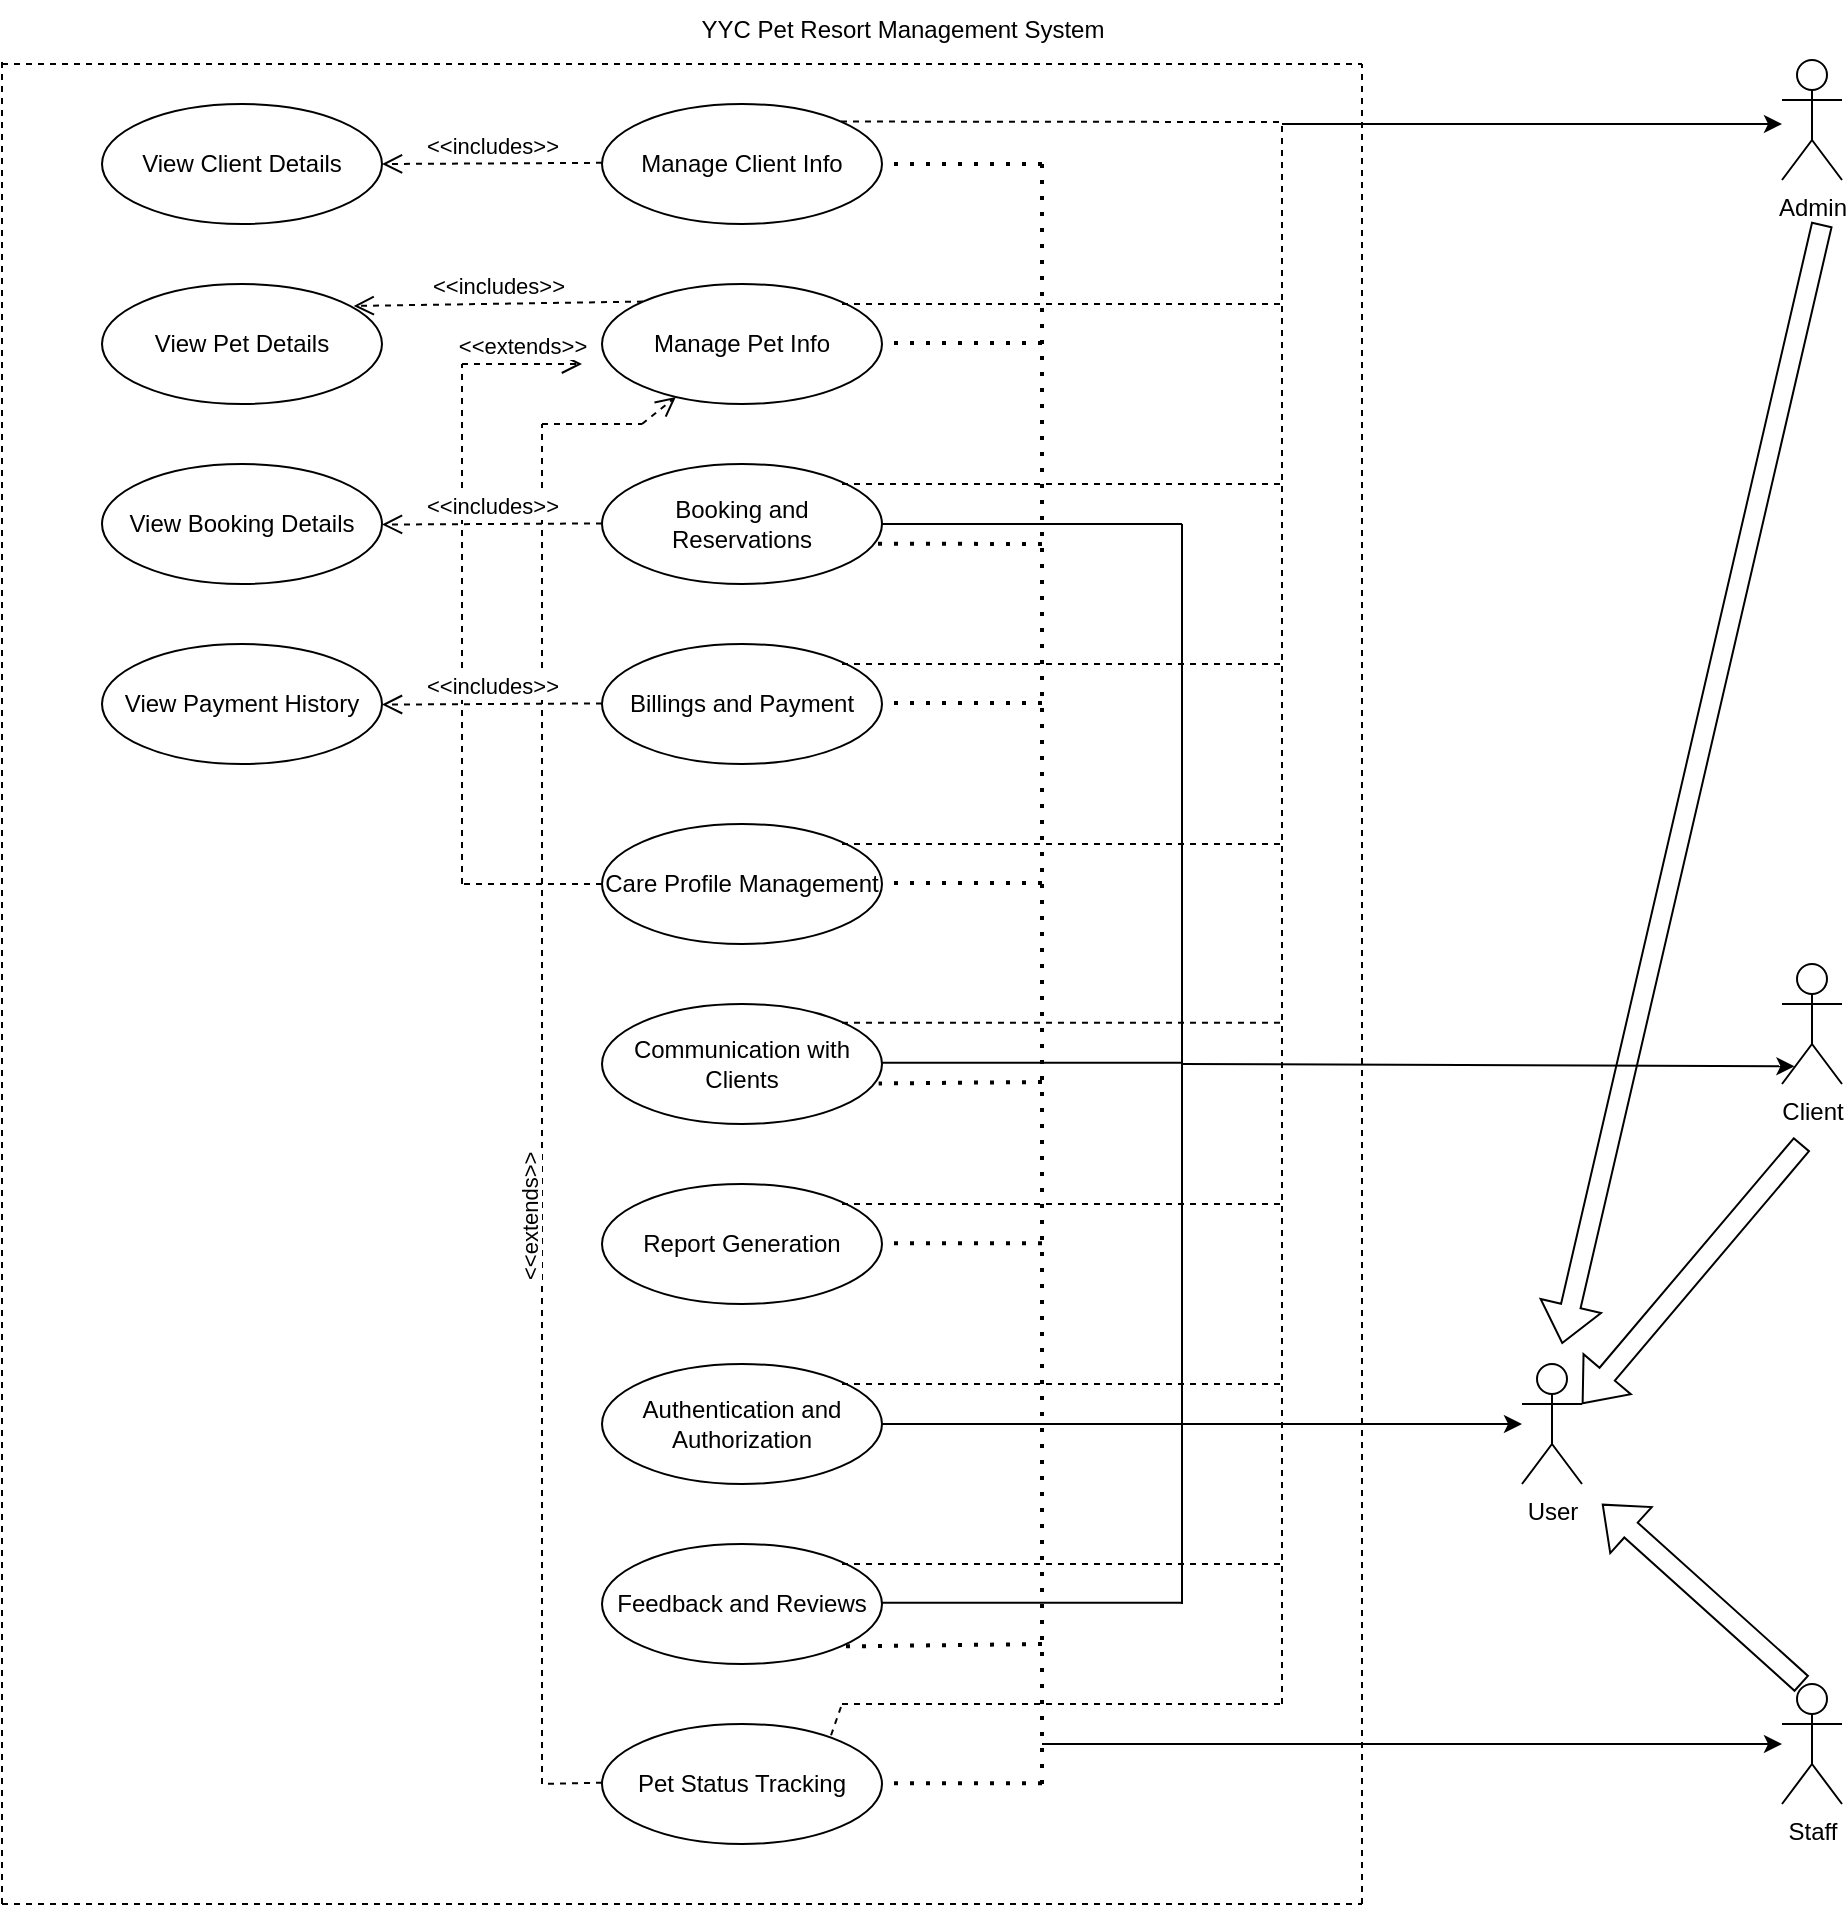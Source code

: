 <mxfile version="24.2.3" type="device">
  <diagram name="Page-1" id="BO2Bcjour1i1yFti-M1L">
    <mxGraphModel dx="2730" dy="833" grid="1" gridSize="10" guides="1" tooltips="1" connect="1" arrows="1" fold="1" page="1" pageScale="1" pageWidth="850" pageHeight="1100" math="0" shadow="0">
      <root>
        <mxCell id="0" />
        <mxCell id="1" parent="0" />
        <mxCell id="xWw-_O6BXOB9mBb_UPjp-1" value="Staff" style="shape=umlActor;verticalLabelPosition=bottom;verticalAlign=top;html=1;" vertex="1" parent="1">
          <mxGeometry x="690" y="850" width="30" height="60" as="geometry" />
        </mxCell>
        <mxCell id="xWw-_O6BXOB9mBb_UPjp-2" value="Client" style="shape=umlActor;verticalLabelPosition=bottom;verticalAlign=top;html=1;" vertex="1" parent="1">
          <mxGeometry x="690" y="490" width="30" height="60" as="geometry" />
        </mxCell>
        <mxCell id="xWw-_O6BXOB9mBb_UPjp-3" value="Admin" style="shape=umlActor;verticalLabelPosition=bottom;verticalAlign=top;html=1;" vertex="1" parent="1">
          <mxGeometry x="690" y="38" width="30" height="60" as="geometry" />
        </mxCell>
        <mxCell id="xWw-_O6BXOB9mBb_UPjp-4" value="Manage Client Info" style="ellipse;whiteSpace=wrap;html=1;" vertex="1" parent="1">
          <mxGeometry x="100" y="60" width="140" height="60" as="geometry" />
        </mxCell>
        <mxCell id="xWw-_O6BXOB9mBb_UPjp-7" value="Manage Pet Info" style="ellipse;whiteSpace=wrap;html=1;" vertex="1" parent="1">
          <mxGeometry x="100" y="150" width="140" height="60" as="geometry" />
        </mxCell>
        <mxCell id="xWw-_O6BXOB9mBb_UPjp-8" value="Booking and Reservations" style="ellipse;whiteSpace=wrap;html=1;" vertex="1" parent="1">
          <mxGeometry x="100" y="240" width="140" height="60" as="geometry" />
        </mxCell>
        <mxCell id="xWw-_O6BXOB9mBb_UPjp-9" value="Billings and Payment" style="ellipse;whiteSpace=wrap;html=1;" vertex="1" parent="1">
          <mxGeometry x="100" y="330" width="140" height="60" as="geometry" />
        </mxCell>
        <mxCell id="xWw-_O6BXOB9mBb_UPjp-10" value="Care Profile Management" style="ellipse;whiteSpace=wrap;html=1;" vertex="1" parent="1">
          <mxGeometry x="100" y="420" width="140" height="60" as="geometry" />
        </mxCell>
        <mxCell id="xWw-_O6BXOB9mBb_UPjp-11" value="Communication with Clients" style="ellipse;whiteSpace=wrap;html=1;" vertex="1" parent="1">
          <mxGeometry x="100" y="510" width="140" height="60" as="geometry" />
        </mxCell>
        <mxCell id="xWw-_O6BXOB9mBb_UPjp-12" value="Report Generation" style="ellipse;whiteSpace=wrap;html=1;" vertex="1" parent="1">
          <mxGeometry x="100" y="600" width="140" height="60" as="geometry" />
        </mxCell>
        <mxCell id="xWw-_O6BXOB9mBb_UPjp-104" style="edgeStyle=orthogonalEdgeStyle;rounded=0;orthogonalLoop=1;jettySize=auto;html=1;" edge="1" parent="1" source="xWw-_O6BXOB9mBb_UPjp-13" target="xWw-_O6BXOB9mBb_UPjp-103">
          <mxGeometry relative="1" as="geometry" />
        </mxCell>
        <mxCell id="xWw-_O6BXOB9mBb_UPjp-13" value="Authentication and Authorization" style="ellipse;whiteSpace=wrap;html=1;" vertex="1" parent="1">
          <mxGeometry x="100" y="690" width="140" height="60" as="geometry" />
        </mxCell>
        <mxCell id="xWw-_O6BXOB9mBb_UPjp-14" value="Feedback and Reviews" style="ellipse;whiteSpace=wrap;html=1;" vertex="1" parent="1">
          <mxGeometry x="100" y="780" width="140" height="60" as="geometry" />
        </mxCell>
        <mxCell id="xWw-_O6BXOB9mBb_UPjp-15" value="Pet Status Tracking" style="ellipse;whiteSpace=wrap;html=1;" vertex="1" parent="1">
          <mxGeometry x="100" y="870" width="140" height="60" as="geometry" />
        </mxCell>
        <mxCell id="xWw-_O6BXOB9mBb_UPjp-16" value="" style="endArrow=none;dashed=1;html=1;rounded=0;" edge="1" parent="1">
          <mxGeometry width="50" height="50" relative="1" as="geometry">
            <mxPoint x="-200" y="40" as="sourcePoint" />
            <mxPoint x="480" y="40" as="targetPoint" />
          </mxGeometry>
        </mxCell>
        <mxCell id="xWw-_O6BXOB9mBb_UPjp-18" value="" style="endArrow=none;dashed=1;html=1;rounded=0;" edge="1" parent="1">
          <mxGeometry width="50" height="50" relative="1" as="geometry">
            <mxPoint x="-200" y="960" as="sourcePoint" />
            <mxPoint x="480" y="960" as="targetPoint" />
          </mxGeometry>
        </mxCell>
        <mxCell id="xWw-_O6BXOB9mBb_UPjp-20" value="YYC Pet Resort Management System" style="text;html=1;align=center;verticalAlign=middle;resizable=0;points=[];autosize=1;strokeColor=none;fillColor=none;" vertex="1" parent="1">
          <mxGeometry x="140" y="8" width="220" height="30" as="geometry" />
        </mxCell>
        <mxCell id="xWw-_O6BXOB9mBb_UPjp-21" value="" style="endArrow=none;dashed=1;html=1;rounded=0;" edge="1" parent="1">
          <mxGeometry width="50" height="50" relative="1" as="geometry">
            <mxPoint x="480" y="960" as="sourcePoint" />
            <mxPoint x="480" y="40" as="targetPoint" />
          </mxGeometry>
        </mxCell>
        <mxCell id="xWw-_O6BXOB9mBb_UPjp-28" value="" style="endArrow=none;html=1;rounded=0;exitX=1;exitY=0.5;exitDx=0;exitDy=0;" edge="1" parent="1" source="xWw-_O6BXOB9mBb_UPjp-8">
          <mxGeometry width="50" height="50" relative="1" as="geometry">
            <mxPoint x="300" y="460" as="sourcePoint" />
            <mxPoint x="390" y="270" as="targetPoint" />
          </mxGeometry>
        </mxCell>
        <mxCell id="xWw-_O6BXOB9mBb_UPjp-29" value="" style="endArrow=none;html=1;rounded=0;exitX=1;exitY=0.5;exitDx=0;exitDy=0;" edge="1" parent="1">
          <mxGeometry width="50" height="50" relative="1" as="geometry">
            <mxPoint x="240" y="539.37" as="sourcePoint" />
            <mxPoint x="390" y="539.37" as="targetPoint" />
          </mxGeometry>
        </mxCell>
        <mxCell id="xWw-_O6BXOB9mBb_UPjp-30" value="" style="endArrow=none;html=1;rounded=0;exitX=1;exitY=0.5;exitDx=0;exitDy=0;" edge="1" parent="1">
          <mxGeometry width="50" height="50" relative="1" as="geometry">
            <mxPoint x="240" y="809.38" as="sourcePoint" />
            <mxPoint x="390" y="809.38" as="targetPoint" />
          </mxGeometry>
        </mxCell>
        <mxCell id="xWw-_O6BXOB9mBb_UPjp-31" value="" style="endArrow=none;html=1;rounded=0;" edge="1" parent="1">
          <mxGeometry width="50" height="50" relative="1" as="geometry">
            <mxPoint x="390" y="810" as="sourcePoint" />
            <mxPoint x="390" y="270" as="targetPoint" />
          </mxGeometry>
        </mxCell>
        <mxCell id="xWw-_O6BXOB9mBb_UPjp-34" value="" style="endArrow=classic;html=1;rounded=0;entryX=0.207;entryY=0.852;entryDx=0;entryDy=0;entryPerimeter=0;" edge="1" parent="1" target="xWw-_O6BXOB9mBb_UPjp-2">
          <mxGeometry width="50" height="50" relative="1" as="geometry">
            <mxPoint x="390" y="540" as="sourcePoint" />
            <mxPoint x="670" y="540" as="targetPoint" />
          </mxGeometry>
        </mxCell>
        <mxCell id="xWw-_O6BXOB9mBb_UPjp-53" value="" style="endArrow=none;dashed=1;html=1;dashPattern=1 3;strokeWidth=2;rounded=0;entryX=1;entryY=0.5;entryDx=0;entryDy=0;" edge="1" parent="1" target="xWw-_O6BXOB9mBb_UPjp-4">
          <mxGeometry width="50" height="50" relative="1" as="geometry">
            <mxPoint x="320" y="90" as="sourcePoint" />
            <mxPoint x="160" y="280" as="targetPoint" />
          </mxGeometry>
        </mxCell>
        <mxCell id="xWw-_O6BXOB9mBb_UPjp-54" value="" style="endArrow=none;dashed=1;html=1;dashPattern=1 3;strokeWidth=2;rounded=0;entryX=1;entryY=0.5;entryDx=0;entryDy=0;" edge="1" parent="1">
          <mxGeometry width="50" height="50" relative="1" as="geometry">
            <mxPoint x="320" y="179.5" as="sourcePoint" />
            <mxPoint x="240" y="179.5" as="targetPoint" />
          </mxGeometry>
        </mxCell>
        <mxCell id="xWw-_O6BXOB9mBb_UPjp-55" value="" style="endArrow=none;dashed=1;html=1;dashPattern=1 3;strokeWidth=2;rounded=0;entryX=0.965;entryY=0.664;entryDx=0;entryDy=0;entryPerimeter=0;" edge="1" parent="1" target="xWw-_O6BXOB9mBb_UPjp-8">
          <mxGeometry width="50" height="50" relative="1" as="geometry">
            <mxPoint x="320" y="280" as="sourcePoint" />
            <mxPoint x="240" y="280" as="targetPoint" />
          </mxGeometry>
        </mxCell>
        <mxCell id="xWw-_O6BXOB9mBb_UPjp-56" value="" style="endArrow=none;dashed=1;html=1;dashPattern=1 3;strokeWidth=2;rounded=0;entryX=1;entryY=0.5;entryDx=0;entryDy=0;" edge="1" parent="1">
          <mxGeometry width="50" height="50" relative="1" as="geometry">
            <mxPoint x="320" y="359.5" as="sourcePoint" />
            <mxPoint x="240" y="359.5" as="targetPoint" />
          </mxGeometry>
        </mxCell>
        <mxCell id="xWw-_O6BXOB9mBb_UPjp-57" value="" style="endArrow=none;dashed=1;html=1;dashPattern=1 3;strokeWidth=2;rounded=0;entryX=1;entryY=0.5;entryDx=0;entryDy=0;" edge="1" parent="1">
          <mxGeometry width="50" height="50" relative="1" as="geometry">
            <mxPoint x="320" y="449.5" as="sourcePoint" />
            <mxPoint x="240" y="449.5" as="targetPoint" />
          </mxGeometry>
        </mxCell>
        <mxCell id="xWw-_O6BXOB9mBb_UPjp-58" value="" style="endArrow=none;dashed=1;html=1;dashPattern=1 3;strokeWidth=2;rounded=0;entryX=0.988;entryY=0.662;entryDx=0;entryDy=0;entryPerimeter=0;" edge="1" parent="1" target="xWw-_O6BXOB9mBb_UPjp-11">
          <mxGeometry width="50" height="50" relative="1" as="geometry">
            <mxPoint x="320" y="549" as="sourcePoint" />
            <mxPoint x="240" y="549" as="targetPoint" />
          </mxGeometry>
        </mxCell>
        <mxCell id="xWw-_O6BXOB9mBb_UPjp-59" value="" style="endArrow=none;dashed=1;html=1;dashPattern=1 3;strokeWidth=2;rounded=0;entryX=1;entryY=0.5;entryDx=0;entryDy=0;" edge="1" parent="1">
          <mxGeometry width="50" height="50" relative="1" as="geometry">
            <mxPoint x="320" y="629.66" as="sourcePoint" />
            <mxPoint x="240" y="629.66" as="targetPoint" />
          </mxGeometry>
        </mxCell>
        <mxCell id="xWw-_O6BXOB9mBb_UPjp-61" value="" style="endArrow=none;dashed=1;html=1;dashPattern=1 3;strokeWidth=2;rounded=0;entryX=1;entryY=0.5;entryDx=0;entryDy=0;" edge="1" parent="1">
          <mxGeometry width="50" height="50" relative="1" as="geometry">
            <mxPoint x="320" y="899.66" as="sourcePoint" />
            <mxPoint x="240" y="899.66" as="targetPoint" />
          </mxGeometry>
        </mxCell>
        <mxCell id="xWw-_O6BXOB9mBb_UPjp-62" value="" style="endArrow=none;dashed=1;html=1;dashPattern=1 3;strokeWidth=2;rounded=0;entryX=1;entryY=1;entryDx=0;entryDy=0;" edge="1" parent="1" target="xWw-_O6BXOB9mBb_UPjp-14">
          <mxGeometry width="50" height="50" relative="1" as="geometry">
            <mxPoint x="320" y="830" as="sourcePoint" />
            <mxPoint x="240" y="830" as="targetPoint" />
          </mxGeometry>
        </mxCell>
        <mxCell id="xWw-_O6BXOB9mBb_UPjp-63" value="" style="endArrow=none;dashed=1;html=1;dashPattern=1 3;strokeWidth=2;rounded=0;" edge="1" parent="1">
          <mxGeometry width="50" height="50" relative="1" as="geometry">
            <mxPoint x="320" y="900" as="sourcePoint" />
            <mxPoint x="320" y="90" as="targetPoint" />
          </mxGeometry>
        </mxCell>
        <mxCell id="xWw-_O6BXOB9mBb_UPjp-64" value="" style="endArrow=classic;html=1;rounded=0;" edge="1" parent="1" target="xWw-_O6BXOB9mBb_UPjp-1">
          <mxGeometry width="50" height="50" relative="1" as="geometry">
            <mxPoint x="320" y="880" as="sourcePoint" />
            <mxPoint x="670" y="880" as="targetPoint" />
          </mxGeometry>
        </mxCell>
        <mxCell id="xWw-_O6BXOB9mBb_UPjp-65" value="" style="endArrow=none;dashed=1;html=1;rounded=0;exitX=1;exitY=0;exitDx=0;exitDy=0;" edge="1" parent="1" source="xWw-_O6BXOB9mBb_UPjp-4">
          <mxGeometry width="50" height="50" relative="1" as="geometry">
            <mxPoint x="150" y="330" as="sourcePoint" />
            <mxPoint x="440" y="69" as="targetPoint" />
          </mxGeometry>
        </mxCell>
        <mxCell id="xWw-_O6BXOB9mBb_UPjp-66" value="" style="endArrow=none;dashed=1;html=1;rounded=0;exitX=1;exitY=0;exitDx=0;exitDy=0;" edge="1" parent="1">
          <mxGeometry width="50" height="50" relative="1" as="geometry">
            <mxPoint x="220" y="160" as="sourcePoint" />
            <mxPoint x="440" y="160" as="targetPoint" />
          </mxGeometry>
        </mxCell>
        <mxCell id="xWw-_O6BXOB9mBb_UPjp-67" value="" style="endArrow=none;dashed=1;html=1;rounded=0;exitX=1;exitY=0;exitDx=0;exitDy=0;" edge="1" parent="1">
          <mxGeometry width="50" height="50" relative="1" as="geometry">
            <mxPoint x="220" y="250" as="sourcePoint" />
            <mxPoint x="440" y="250" as="targetPoint" />
          </mxGeometry>
        </mxCell>
        <mxCell id="xWw-_O6BXOB9mBb_UPjp-68" value="" style="endArrow=none;dashed=1;html=1;rounded=0;exitX=1;exitY=0;exitDx=0;exitDy=0;" edge="1" parent="1">
          <mxGeometry width="50" height="50" relative="1" as="geometry">
            <mxPoint x="220" y="340" as="sourcePoint" />
            <mxPoint x="440" y="340" as="targetPoint" />
          </mxGeometry>
        </mxCell>
        <mxCell id="xWw-_O6BXOB9mBb_UPjp-69" value="" style="endArrow=none;dashed=1;html=1;rounded=0;exitX=1;exitY=0;exitDx=0;exitDy=0;" edge="1" parent="1">
          <mxGeometry width="50" height="50" relative="1" as="geometry">
            <mxPoint x="220" y="430" as="sourcePoint" />
            <mxPoint x="440" y="430" as="targetPoint" />
          </mxGeometry>
        </mxCell>
        <mxCell id="xWw-_O6BXOB9mBb_UPjp-70" value="" style="endArrow=none;dashed=1;html=1;rounded=0;exitX=1;exitY=0;exitDx=0;exitDy=0;" edge="1" parent="1">
          <mxGeometry width="50" height="50" relative="1" as="geometry">
            <mxPoint x="220" y="519.41" as="sourcePoint" />
            <mxPoint x="440" y="519.41" as="targetPoint" />
          </mxGeometry>
        </mxCell>
        <mxCell id="xWw-_O6BXOB9mBb_UPjp-71" value="" style="endArrow=none;dashed=1;html=1;rounded=0;exitX=1;exitY=0;exitDx=0;exitDy=0;" edge="1" parent="1">
          <mxGeometry width="50" height="50" relative="1" as="geometry">
            <mxPoint x="220" y="610" as="sourcePoint" />
            <mxPoint x="440" y="610" as="targetPoint" />
          </mxGeometry>
        </mxCell>
        <mxCell id="xWw-_O6BXOB9mBb_UPjp-72" value="" style="endArrow=none;dashed=1;html=1;rounded=0;exitX=1;exitY=0;exitDx=0;exitDy=0;" edge="1" parent="1">
          <mxGeometry width="50" height="50" relative="1" as="geometry">
            <mxPoint x="220" y="700" as="sourcePoint" />
            <mxPoint x="440" y="700" as="targetPoint" />
          </mxGeometry>
        </mxCell>
        <mxCell id="xWw-_O6BXOB9mBb_UPjp-73" value="" style="endArrow=none;dashed=1;html=1;rounded=0;exitX=1;exitY=0;exitDx=0;exitDy=0;" edge="1" parent="1">
          <mxGeometry width="50" height="50" relative="1" as="geometry">
            <mxPoint x="220" y="790" as="sourcePoint" />
            <mxPoint x="440" y="790" as="targetPoint" />
          </mxGeometry>
        </mxCell>
        <mxCell id="xWw-_O6BXOB9mBb_UPjp-74" value="" style="endArrow=none;dashed=1;html=1;rounded=0;exitX=1;exitY=0;exitDx=0;exitDy=0;" edge="1" parent="1">
          <mxGeometry width="50" height="50" relative="1" as="geometry">
            <mxPoint x="220" y="860" as="sourcePoint" />
            <mxPoint x="440" y="860" as="targetPoint" />
          </mxGeometry>
        </mxCell>
        <mxCell id="xWw-_O6BXOB9mBb_UPjp-75" value="" style="endArrow=none;dashed=1;html=1;rounded=0;exitX=0.818;exitY=0.094;exitDx=0;exitDy=0;exitPerimeter=0;" edge="1" parent="1" source="xWw-_O6BXOB9mBb_UPjp-15">
          <mxGeometry width="50" height="50" relative="1" as="geometry">
            <mxPoint x="150" y="860" as="sourcePoint" />
            <mxPoint x="220" y="860" as="targetPoint" />
          </mxGeometry>
        </mxCell>
        <mxCell id="xWw-_O6BXOB9mBb_UPjp-76" value="" style="endArrow=none;dashed=1;html=1;rounded=0;" edge="1" parent="1">
          <mxGeometry width="50" height="50" relative="1" as="geometry">
            <mxPoint x="440" y="860" as="sourcePoint" />
            <mxPoint x="440" y="70" as="targetPoint" />
          </mxGeometry>
        </mxCell>
        <mxCell id="xWw-_O6BXOB9mBb_UPjp-78" value="" style="endArrow=classic;html=1;rounded=0;" edge="1" parent="1">
          <mxGeometry width="50" height="50" relative="1" as="geometry">
            <mxPoint x="440" y="70" as="sourcePoint" />
            <mxPoint x="690" y="70" as="targetPoint" />
          </mxGeometry>
        </mxCell>
        <mxCell id="xWw-_O6BXOB9mBb_UPjp-80" value="View Client Details" style="ellipse;whiteSpace=wrap;html=1;" vertex="1" parent="1">
          <mxGeometry x="-150" y="60" width="140" height="60" as="geometry" />
        </mxCell>
        <mxCell id="xWw-_O6BXOB9mBb_UPjp-81" value="" style="endArrow=none;dashed=1;html=1;rounded=0;" edge="1" parent="1">
          <mxGeometry width="50" height="50" relative="1" as="geometry">
            <mxPoint x="-200" y="960" as="sourcePoint" />
            <mxPoint x="-200" y="38" as="targetPoint" />
          </mxGeometry>
        </mxCell>
        <mxCell id="xWw-_O6BXOB9mBb_UPjp-82" value="View Pet Details" style="ellipse;whiteSpace=wrap;html=1;" vertex="1" parent="1">
          <mxGeometry x="-150" y="150" width="140" height="60" as="geometry" />
        </mxCell>
        <mxCell id="xWw-_O6BXOB9mBb_UPjp-83" value="View Booking Details" style="ellipse;whiteSpace=wrap;html=1;" vertex="1" parent="1">
          <mxGeometry x="-150" y="240" width="140" height="60" as="geometry" />
        </mxCell>
        <mxCell id="xWw-_O6BXOB9mBb_UPjp-84" value="View Payment History" style="ellipse;whiteSpace=wrap;html=1;" vertex="1" parent="1">
          <mxGeometry x="-150" y="330" width="140" height="60" as="geometry" />
        </mxCell>
        <mxCell id="xWw-_O6BXOB9mBb_UPjp-88" value="" style="endArrow=none;dashed=1;html=1;rounded=0;exitX=0;exitY=0.5;exitDx=0;exitDy=0;" edge="1" parent="1" source="xWw-_O6BXOB9mBb_UPjp-10">
          <mxGeometry width="50" height="50" relative="1" as="geometry">
            <mxPoint x="80" y="330" as="sourcePoint" />
            <mxPoint x="30" y="450" as="targetPoint" />
          </mxGeometry>
        </mxCell>
        <mxCell id="xWw-_O6BXOB9mBb_UPjp-89" value="" style="endArrow=none;dashed=1;html=1;rounded=0;" edge="1" parent="1">
          <mxGeometry width="50" height="50" relative="1" as="geometry">
            <mxPoint x="30" y="450" as="sourcePoint" />
            <mxPoint x="30" y="190" as="targetPoint" />
          </mxGeometry>
        </mxCell>
        <mxCell id="xWw-_O6BXOB9mBb_UPjp-90" value="&amp;lt;&amp;lt;extends&amp;gt;&amp;gt;" style="html=1;verticalAlign=bottom;endArrow=open;dashed=1;endSize=8;curved=0;rounded=0;" edge="1" parent="1">
          <mxGeometry relative="1" as="geometry">
            <mxPoint x="30" y="190" as="sourcePoint" />
            <mxPoint x="90" y="190" as="targetPoint" />
          </mxGeometry>
        </mxCell>
        <mxCell id="xWw-_O6BXOB9mBb_UPjp-92" value="" style="endArrow=none;dashed=1;html=1;rounded=0;exitX=0.01;exitY=0.644;exitDx=0;exitDy=0;exitPerimeter=0;" edge="1" parent="1">
          <mxGeometry width="50" height="50" relative="1" as="geometry">
            <mxPoint x="100.0" y="899.32" as="sourcePoint" />
            <mxPoint x="70" y="900" as="targetPoint" />
          </mxGeometry>
        </mxCell>
        <mxCell id="xWw-_O6BXOB9mBb_UPjp-93" value="" style="endArrow=none;dashed=1;html=1;rounded=0;" edge="1" parent="1">
          <mxGeometry width="50" height="50" relative="1" as="geometry">
            <mxPoint x="70" y="900" as="sourcePoint" />
            <mxPoint x="70" y="220" as="targetPoint" />
          </mxGeometry>
        </mxCell>
        <mxCell id="xWw-_O6BXOB9mBb_UPjp-94" value="" style="endArrow=none;dashed=1;html=1;rounded=0;" edge="1" parent="1">
          <mxGeometry width="50" height="50" relative="1" as="geometry">
            <mxPoint x="70" y="220" as="sourcePoint" />
            <mxPoint x="120" y="220" as="targetPoint" />
          </mxGeometry>
        </mxCell>
        <mxCell id="xWw-_O6BXOB9mBb_UPjp-95" value="" style="html=1;verticalAlign=bottom;endArrow=open;dashed=1;endSize=8;curved=0;rounded=0;" edge="1" parent="1" target="xWw-_O6BXOB9mBb_UPjp-7">
          <mxGeometry x="-0.424" y="8" relative="1" as="geometry">
            <mxPoint x="120" y="220" as="sourcePoint" />
            <mxPoint x="20" y="250" as="targetPoint" />
            <mxPoint as="offset" />
          </mxGeometry>
        </mxCell>
        <mxCell id="xWw-_O6BXOB9mBb_UPjp-96" value="&lt;span style=&quot;color: rgb(0, 0, 0); font-family: Helvetica; font-size: 11px; font-style: normal; font-variant-ligatures: normal; font-variant-caps: normal; font-weight: 400; letter-spacing: normal; orphans: 2; text-align: center; text-indent: 0px; text-transform: none; widows: 2; word-spacing: 0px; -webkit-text-stroke-width: 0px; white-space: nowrap; background-color: rgb(255, 255, 255); text-decoration-thickness: initial; text-decoration-style: initial; text-decoration-color: initial; display: inline !important; float: none;&quot;&gt;&amp;lt;&amp;lt;extends&amp;gt;&amp;gt;&lt;/span&gt;" style="text;whiteSpace=wrap;html=1;rotation=270;" vertex="1" parent="1">
          <mxGeometry x="20" y="580" width="100" height="40" as="geometry" />
        </mxCell>
        <mxCell id="xWw-_O6BXOB9mBb_UPjp-97" value="&amp;lt;&amp;lt;includes&amp;gt;&amp;gt;" style="html=1;verticalAlign=bottom;endArrow=open;dashed=1;endSize=8;curved=0;rounded=0;entryX=1;entryY=0.5;entryDx=0;entryDy=0;" edge="1" parent="1" target="xWw-_O6BXOB9mBb_UPjp-80">
          <mxGeometry relative="1" as="geometry">
            <mxPoint x="100" y="89.41" as="sourcePoint" />
            <mxPoint x="20" y="89.41" as="targetPoint" />
          </mxGeometry>
        </mxCell>
        <mxCell id="xWw-_O6BXOB9mBb_UPjp-100" value="&amp;lt;&amp;lt;includes&amp;gt;&amp;gt;" style="html=1;verticalAlign=bottom;endArrow=open;dashed=1;endSize=8;curved=0;rounded=0;entryX=0.899;entryY=0.183;entryDx=0;entryDy=0;exitX=0;exitY=0;exitDx=0;exitDy=0;entryPerimeter=0;" edge="1" parent="1" source="xWw-_O6BXOB9mBb_UPjp-7" target="xWw-_O6BXOB9mBb_UPjp-82">
          <mxGeometry relative="1" as="geometry">
            <mxPoint x="100" y="160.0" as="sourcePoint" />
            <mxPoint x="-10" y="160.59" as="targetPoint" />
          </mxGeometry>
        </mxCell>
        <mxCell id="xWw-_O6BXOB9mBb_UPjp-101" value="&amp;lt;&amp;lt;includes&amp;gt;&amp;gt;" style="html=1;verticalAlign=bottom;endArrow=open;dashed=1;endSize=8;curved=0;rounded=0;entryX=1;entryY=0.5;entryDx=0;entryDy=0;" edge="1" parent="1">
          <mxGeometry relative="1" as="geometry">
            <mxPoint x="100" y="269.7" as="sourcePoint" />
            <mxPoint x="-10" y="270.29" as="targetPoint" />
          </mxGeometry>
        </mxCell>
        <mxCell id="xWw-_O6BXOB9mBb_UPjp-102" value="&amp;lt;&amp;lt;includes&amp;gt;&amp;gt;" style="html=1;verticalAlign=bottom;endArrow=open;dashed=1;endSize=8;curved=0;rounded=0;entryX=1;entryY=0.5;entryDx=0;entryDy=0;" edge="1" parent="1">
          <mxGeometry relative="1" as="geometry">
            <mxPoint x="100" y="359.71" as="sourcePoint" />
            <mxPoint x="-10" y="360.3" as="targetPoint" />
          </mxGeometry>
        </mxCell>
        <mxCell id="xWw-_O6BXOB9mBb_UPjp-103" value="User" style="shape=umlActor;verticalLabelPosition=bottom;verticalAlign=top;html=1;" vertex="1" parent="1">
          <mxGeometry x="560" y="690" width="30" height="60" as="geometry" />
        </mxCell>
        <mxCell id="xWw-_O6BXOB9mBb_UPjp-105" value="" style="shape=flexArrow;endArrow=classic;html=1;rounded=0;" edge="1" parent="1">
          <mxGeometry width="50" height="50" relative="1" as="geometry">
            <mxPoint x="710" y="120" as="sourcePoint" />
            <mxPoint x="580" y="680" as="targetPoint" />
          </mxGeometry>
        </mxCell>
        <mxCell id="xWw-_O6BXOB9mBb_UPjp-106" value="" style="shape=flexArrow;endArrow=classic;html=1;rounded=0;entryX=1;entryY=0.333;entryDx=0;entryDy=0;entryPerimeter=0;" edge="1" parent="1" target="xWw-_O6BXOB9mBb_UPjp-103">
          <mxGeometry width="50" height="50" relative="1" as="geometry">
            <mxPoint x="700" y="580" as="sourcePoint" />
            <mxPoint x="350" y="540" as="targetPoint" />
          </mxGeometry>
        </mxCell>
        <mxCell id="xWw-_O6BXOB9mBb_UPjp-107" value="" style="shape=flexArrow;endArrow=classic;html=1;rounded=0;exitX=0.333;exitY=0;exitDx=0;exitDy=0;exitPerimeter=0;" edge="1" parent="1" source="xWw-_O6BXOB9mBb_UPjp-1">
          <mxGeometry width="50" height="50" relative="1" as="geometry">
            <mxPoint x="690" y="840" as="sourcePoint" />
            <mxPoint x="600" y="760" as="targetPoint" />
          </mxGeometry>
        </mxCell>
      </root>
    </mxGraphModel>
  </diagram>
</mxfile>
